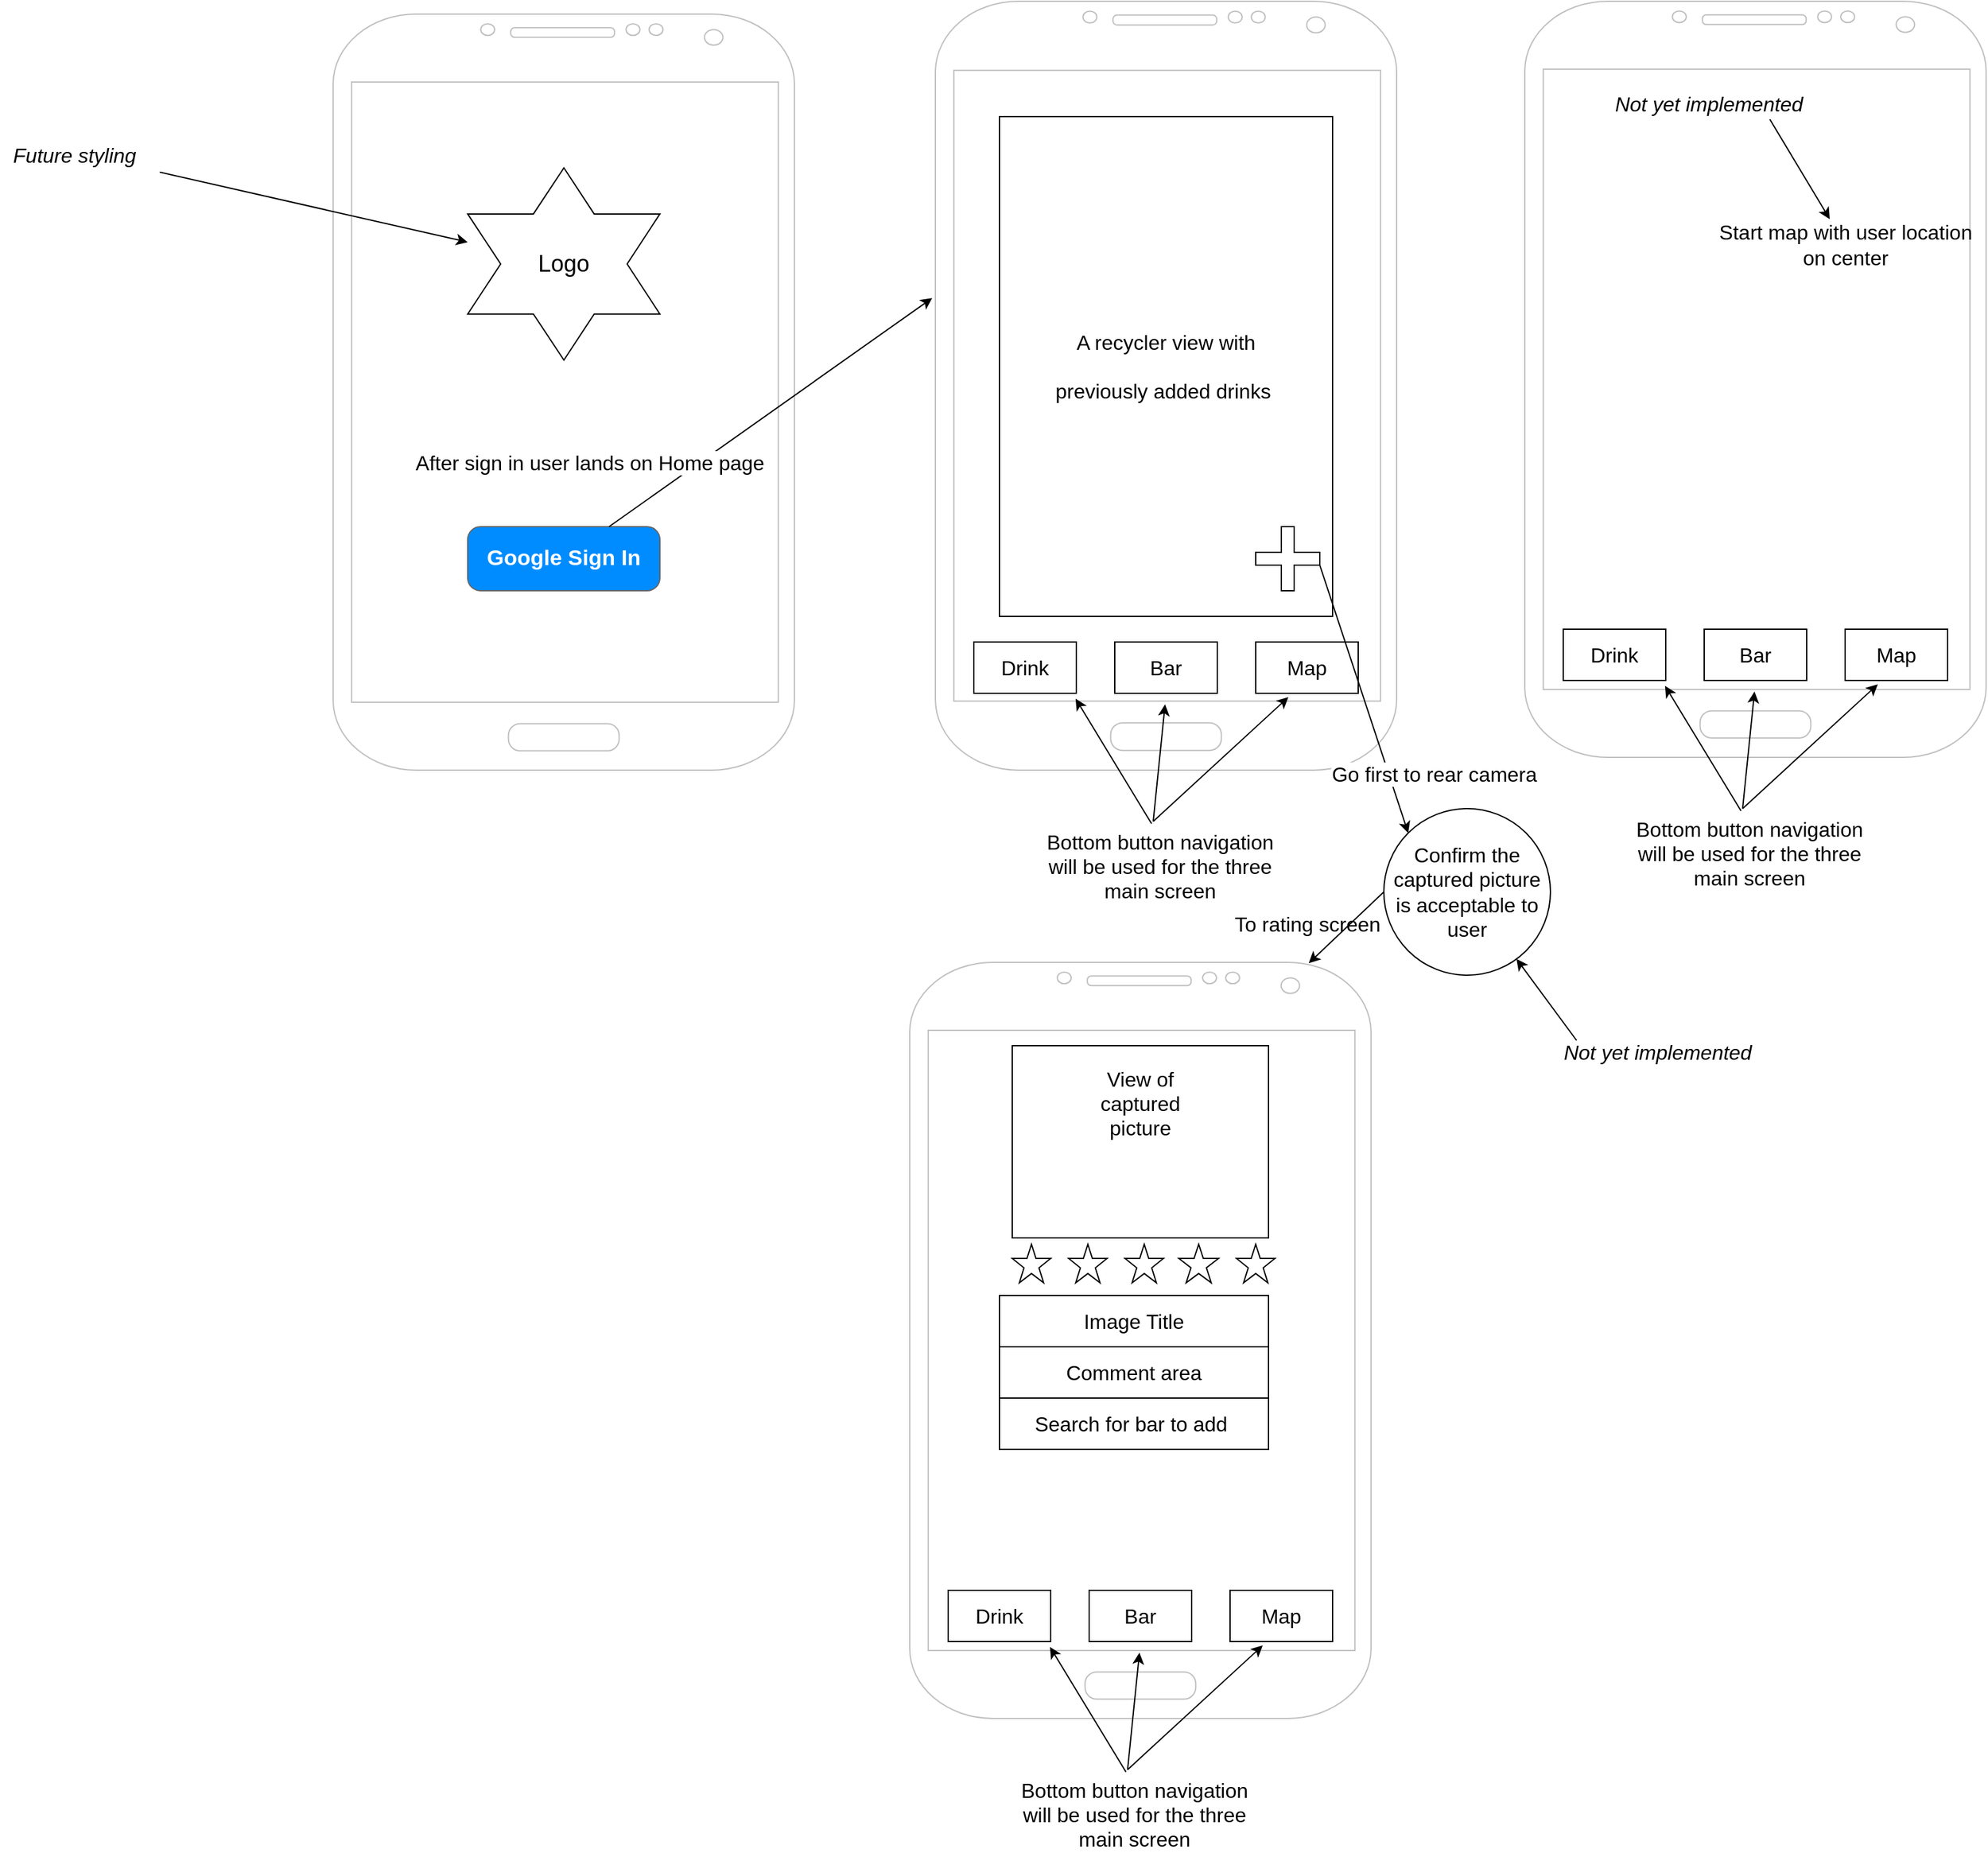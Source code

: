 <mxfile version="14.4.9" type="device"><diagram id="bA2x4f0HrEjmfIGBQZVj" name="Page-1"><mxGraphModel dx="2679" dy="1034" grid="1" gridSize="10" guides="1" tooltips="1" connect="1" arrows="1" fold="1" page="1" pageScale="1" pageWidth="850" pageHeight="1100" math="0" shadow="0"><root><mxCell id="0"/><mxCell id="1" parent="0"/><mxCell id="3H3DRTiMyvUc3eCoSPQ--7" value="" style="group" parent="1" vertex="1" connectable="0"><mxGeometry x="30" y="20" width="360" height="700" as="geometry"/></mxCell><mxCell id="3H3DRTiMyvUc3eCoSPQ--1" value="" style="verticalLabelPosition=bottom;verticalAlign=top;html=1;shadow=0;dashed=0;strokeWidth=1;shape=mxgraph.android.phone2;strokeColor=#c0c0c0;" parent="3H3DRTiMyvUc3eCoSPQ--7" vertex="1"><mxGeometry width="360" height="600" as="geometry"/></mxCell><mxCell id="3H3DRTiMyvUc3eCoSPQ--6" value="&lt;font style=&quot;font-size: 16px&quot;&gt;A recycler view with &lt;br&gt;&lt;br&gt;previously added drinks&amp;nbsp;&lt;/font&gt;" style="rounded=0;whiteSpace=wrap;html=1;" parent="3H3DRTiMyvUc3eCoSPQ--7" vertex="1"><mxGeometry x="50" y="90" width="260" height="390" as="geometry"/></mxCell><mxCell id="qYabKmIg8mGR_LBSx-X4-5" value="" style="shape=cross;whiteSpace=wrap;html=1;" vertex="1" parent="3H3DRTiMyvUc3eCoSPQ--7"><mxGeometry x="250" y="410" width="50" height="50" as="geometry"/></mxCell><mxCell id="qYabKmIg8mGR_LBSx-X4-22" value="" style="verticalLabelPosition=bottom;verticalAlign=top;html=1;shape=mxgraph.basic.rect;fillColor2=none;strokeWidth=1;size=20;indent=5;" vertex="1" parent="3H3DRTiMyvUc3eCoSPQ--7"><mxGeometry x="30" y="500" width="80" height="40" as="geometry"/></mxCell><mxCell id="qYabKmIg8mGR_LBSx-X4-23" value="" style="verticalLabelPosition=bottom;verticalAlign=top;html=1;shape=mxgraph.basic.rect;fillColor2=none;strokeWidth=1;size=20;indent=5;" vertex="1" parent="3H3DRTiMyvUc3eCoSPQ--7"><mxGeometry x="140" y="500" width="80" height="40" as="geometry"/></mxCell><mxCell id="qYabKmIg8mGR_LBSx-X4-24" value="" style="verticalLabelPosition=bottom;verticalAlign=top;html=1;shape=mxgraph.basic.rect;fillColor2=none;strokeWidth=1;size=20;indent=5;" vertex="1" parent="3H3DRTiMyvUc3eCoSPQ--7"><mxGeometry x="250" y="500" width="80" height="40" as="geometry"/></mxCell><mxCell id="qYabKmIg8mGR_LBSx-X4-25" value="&lt;font style=&quot;font-size: 16px&quot;&gt;Drink&lt;/font&gt;" style="text;html=1;strokeColor=none;fillColor=none;align=center;verticalAlign=middle;whiteSpace=wrap;rounded=0;" vertex="1" parent="3H3DRTiMyvUc3eCoSPQ--7"><mxGeometry x="50" y="510" width="40" height="20" as="geometry"/></mxCell><mxCell id="qYabKmIg8mGR_LBSx-X4-26" value="&lt;font style=&quot;font-size: 16px&quot;&gt;Bar&lt;/font&gt;" style="text;html=1;strokeColor=none;fillColor=none;align=center;verticalAlign=middle;whiteSpace=wrap;rounded=0;" vertex="1" parent="3H3DRTiMyvUc3eCoSPQ--7"><mxGeometry x="160" y="510" width="40" height="20" as="geometry"/></mxCell><mxCell id="qYabKmIg8mGR_LBSx-X4-27" value="&lt;font style=&quot;font-size: 16px&quot;&gt;Map&lt;/font&gt;" style="text;html=1;strokeColor=none;fillColor=none;align=center;verticalAlign=middle;whiteSpace=wrap;rounded=0;" vertex="1" parent="3H3DRTiMyvUc3eCoSPQ--7"><mxGeometry x="270" y="510" width="40" height="20" as="geometry"/></mxCell><mxCell id="qYabKmIg8mGR_LBSx-X4-28" value="&lt;font style=&quot;font-size: 16px&quot;&gt;Bottom button navigation&lt;br&gt;will be used for the three&lt;br&gt;main screen&lt;/font&gt;" style="text;html=1;align=center;verticalAlign=middle;resizable=0;points=[];autosize=1;" vertex="1" parent="3H3DRTiMyvUc3eCoSPQ--7"><mxGeometry x="80" y="650" width="190" height="50" as="geometry"/></mxCell><mxCell id="qYabKmIg8mGR_LBSx-X4-29" value="" style="endArrow=classic;html=1;exitX=0.467;exitY=-0.164;exitDx=0;exitDy=0;exitPerimeter=0;entryX=0.993;entryY=1.105;entryDx=0;entryDy=0;entryPerimeter=0;" edge="1" source="qYabKmIg8mGR_LBSx-X4-28" target="qYabKmIg8mGR_LBSx-X4-22" parent="3H3DRTiMyvUc3eCoSPQ--7"><mxGeometry width="50" height="50" relative="1" as="geometry"><mxPoint x="40" y="360" as="sourcePoint"/><mxPoint x="90" y="310" as="targetPoint"/></mxGeometry></mxCell><mxCell id="qYabKmIg8mGR_LBSx-X4-30" value="" style="endArrow=classic;html=1;entryX=0.498;entryY=0.913;entryDx=0;entryDy=0;entryPerimeter=0;" edge="1" parent="3H3DRTiMyvUc3eCoSPQ--7"><mxGeometry width="50" height="50" relative="1" as="geometry"><mxPoint x="170" y="640" as="sourcePoint"/><mxPoint x="179.28" y="548.67" as="targetPoint"/></mxGeometry></mxCell><mxCell id="qYabKmIg8mGR_LBSx-X4-31" value="" style="endArrow=classic;html=1;entryX=0.319;entryY=1.075;entryDx=0;entryDy=0;entryPerimeter=0;" edge="1" target="qYabKmIg8mGR_LBSx-X4-24" parent="3H3DRTiMyvUc3eCoSPQ--7"><mxGeometry width="50" height="50" relative="1" as="geometry"><mxPoint x="170" y="640" as="sourcePoint"/><mxPoint x="189.28" y="558.67" as="targetPoint"/></mxGeometry></mxCell><mxCell id="3H3DRTiMyvUc3eCoSPQ--8" value="" style="verticalLabelPosition=bottom;verticalAlign=top;html=1;shadow=0;dashed=0;strokeWidth=1;shape=mxgraph.android.phone2;strokeColor=#c0c0c0;" parent="1" vertex="1"><mxGeometry x="10" y="770" width="360" height="590" as="geometry"/></mxCell><mxCell id="3H3DRTiMyvUc3eCoSPQ--9" value="&lt;font style=&quot;font-size: 16px&quot;&gt;Confirm the captured picture is acceptable to user&lt;/font&gt;" style="ellipse;whiteSpace=wrap;html=1;aspect=fixed;" parent="1" vertex="1"><mxGeometry x="380" y="650" width="130" height="130" as="geometry"/></mxCell><mxCell id="3H3DRTiMyvUc3eCoSPQ--10" value="" style="endArrow=classic;html=1;entryX=0;entryY=0;entryDx=0;entryDy=0;exitX=0;exitY=0;exitDx=50;exitDy=30;exitPerimeter=0;" parent="1" source="qYabKmIg8mGR_LBSx-X4-5" target="3H3DRTiMyvUc3eCoSPQ--9" edge="1"><mxGeometry width="50" height="50" relative="1" as="geometry"><mxPoint x="350" y="460" as="sourcePoint"/><mxPoint x="440" y="650" as="targetPoint"/></mxGeometry></mxCell><mxCell id="3H3DRTiMyvUc3eCoSPQ--11" value="&lt;font style=&quot;font-size: 16px&quot;&gt;Go first to rear camera&lt;/font&gt;" style="edgeLabel;html=1;align=center;verticalAlign=middle;resizable=0;points=[];" parent="3H3DRTiMyvUc3eCoSPQ--10" vertex="1" connectable="0"><mxGeometry x="0.393" y="1" relative="1" as="geometry"><mxPoint x="39.77" y="16.9" as="offset"/></mxGeometry></mxCell><mxCell id="3H3DRTiMyvUc3eCoSPQ--12" value="" style="endArrow=classic;html=1;entryX=0.865;entryY=0.001;entryDx=0;entryDy=0;entryPerimeter=0;exitX=0;exitY=0.5;exitDx=0;exitDy=0;" parent="1" source="3H3DRTiMyvUc3eCoSPQ--9" target="3H3DRTiMyvUc3eCoSPQ--8" edge="1"><mxGeometry width="50" height="50" relative="1" as="geometry"><mxPoint x="390" y="700" as="sourcePoint"/><mxPoint x="440" y="650" as="targetPoint"/></mxGeometry></mxCell><mxCell id="3H3DRTiMyvUc3eCoSPQ--14" value="&lt;font style=&quot;font-size: 16px&quot;&gt;To rating screen&lt;/font&gt;" style="text;html=1;align=center;verticalAlign=middle;resizable=0;points=[];autosize=1;" parent="1" vertex="1"><mxGeometry x="255" y="730" width="130" height="20" as="geometry"/></mxCell><mxCell id="3H3DRTiMyvUc3eCoSPQ--16" value="&lt;font style=&quot;font-size: 16px&quot;&gt;Comment area&lt;/font&gt;" style="rounded=0;whiteSpace=wrap;html=1;" parent="1" vertex="1"><mxGeometry x="80" y="1070" width="210" height="40" as="geometry"/></mxCell><mxCell id="3H3DRTiMyvUc3eCoSPQ--29" value="" style="verticalLabelPosition=bottom;verticalAlign=top;html=1;shadow=0;dashed=0;strokeWidth=1;shape=mxgraph.android.phone2;strokeColor=#c0c0c0;" parent="1" vertex="1"><mxGeometry x="490" y="20" width="360" height="590" as="geometry"/></mxCell><mxCell id="3H3DRTiMyvUc3eCoSPQ--32" value="" style="shape=image;html=1;verticalAlign=top;verticalLabelPosition=bottom;labelBackgroundColor=#ffffff;imageAspect=0;aspect=fixed;image=https://cdn1.iconfinder.com/data/icons/resume-pictograms/100/Resume_Bulls-eye-128.png" parent="1" vertex="1"><mxGeometry x="640" y="270" width="60" height="60" as="geometry"/></mxCell><mxCell id="3H3DRTiMyvUc3eCoSPQ--35" value="&lt;font style=&quot;font-size: 16px&quot;&gt;Start map with user location&lt;br&gt;on center&lt;/font&gt;" style="text;html=1;align=center;verticalAlign=middle;resizable=0;points=[];autosize=1;" parent="1" vertex="1"><mxGeometry x="635" y="190" width="210" height="40" as="geometry"/></mxCell><mxCell id="J2Qc3WWtOclQVec9yhx2-2" value="" style="verticalLabelPosition=bottom;verticalAlign=top;html=1;shadow=0;dashed=0;strokeWidth=1;shape=mxgraph.android.phone2;strokeColor=#c0c0c0;" parent="1" vertex="1"><mxGeometry x="-440" y="30" width="360" height="590" as="geometry"/></mxCell><mxCell id="J2Qc3WWtOclQVec9yhx2-3" value="Google Sign In" style="strokeWidth=1;shadow=0;dashed=0;align=center;html=1;shape=mxgraph.mockup.buttons.button;strokeColor=#666666;fontColor=#ffffff;mainText=;buttonStyle=round;fontSize=17;fontStyle=1;fillColor=#008cff;whiteSpace=wrap;" parent="1" vertex="1"><mxGeometry x="-335" y="430" width="150" height="50" as="geometry"/></mxCell><mxCell id="J2Qc3WWtOclQVec9yhx2-4" value="" style="verticalLabelPosition=bottom;verticalAlign=top;html=1;shape=mxgraph.basic.6_point_star;direction=south;" parent="1" vertex="1"><mxGeometry x="-335" y="150" width="150" height="150" as="geometry"/></mxCell><mxCell id="J2Qc3WWtOclQVec9yhx2-5" value="&lt;font style=&quot;font-size: 18px&quot;&gt;Logo&lt;/font&gt;" style="text;html=1;strokeColor=none;fillColor=none;align=center;verticalAlign=middle;whiteSpace=wrap;rounded=0;" parent="1" vertex="1"><mxGeometry x="-280" y="215" width="40" height="20" as="geometry"/></mxCell><mxCell id="J2Qc3WWtOclQVec9yhx2-6" value="" style="endArrow=classic;html=1;entryX=-0.007;entryY=0.386;entryDx=0;entryDy=0;entryPerimeter=0;" parent="1" source="J2Qc3WWtOclQVec9yhx2-3" target="3H3DRTiMyvUc3eCoSPQ--1" edge="1"><mxGeometry width="50" height="50" relative="1" as="geometry"><mxPoint x="400" y="410" as="sourcePoint"/><mxPoint x="450" y="360" as="targetPoint"/></mxGeometry></mxCell><mxCell id="J2Qc3WWtOclQVec9yhx2-7" value="&lt;font style=&quot;font-size: 16px&quot;&gt;After sign in user lands on Home page&lt;/font&gt;" style="edgeLabel;html=1;align=center;verticalAlign=middle;resizable=0;points=[];" parent="J2Qc3WWtOclQVec9yhx2-6" vertex="1" connectable="0"><mxGeometry x="-0.094" relative="1" as="geometry"><mxPoint x="-129.62" y="30.86" as="offset"/></mxGeometry></mxCell><mxCell id="J2Qc3WWtOclQVec9yhx2-8" value="" style="rounded=0;whiteSpace=wrap;html=1;" parent="1" vertex="1"><mxGeometry x="90" y="835" width="200" height="150" as="geometry"/></mxCell><mxCell id="J2Qc3WWtOclQVec9yhx2-9" value="&lt;font style=&quot;font-size: 16px&quot;&gt;View of captured picture&lt;/font&gt;" style="text;html=1;strokeColor=none;fillColor=none;align=center;verticalAlign=middle;whiteSpace=wrap;rounded=0;" parent="1" vertex="1"><mxGeometry x="170" y="870" width="40" height="20" as="geometry"/></mxCell><mxCell id="qYabKmIg8mGR_LBSx-X4-1" value="&lt;font style=&quot;font-size: 16px&quot;&gt;&lt;i&gt;Future styling&amp;nbsp;&lt;/i&gt;&lt;/font&gt;" style="text;html=1;align=center;verticalAlign=middle;resizable=0;points=[];autosize=1;" vertex="1" parent="1"><mxGeometry x="-700" y="130" width="120" height="20" as="geometry"/></mxCell><mxCell id="qYabKmIg8mGR_LBSx-X4-4" value="" style="endArrow=classic;html=1;exitX=1.039;exitY=1.166;exitDx=0;exitDy=0;exitPerimeter=0;" edge="1" parent="1" source="qYabKmIg8mGR_LBSx-X4-1" target="J2Qc3WWtOclQVec9yhx2-4"><mxGeometry width="50" height="50" relative="1" as="geometry"><mxPoint x="50" y="550" as="sourcePoint"/><mxPoint x="100" y="500" as="targetPoint"/></mxGeometry></mxCell><mxCell id="qYabKmIg8mGR_LBSx-X4-6" value="&lt;i&gt;&lt;font style=&quot;font-size: 16px&quot;&gt;Not yet implemented&lt;/font&gt;&amp;nbsp;&lt;/i&gt;" style="text;html=1;align=center;verticalAlign=middle;resizable=0;points=[];autosize=1;" vertex="1" parent="1"><mxGeometry x="510" y="830" width="170" height="20" as="geometry"/></mxCell><mxCell id="qYabKmIg8mGR_LBSx-X4-7" value="" style="group" vertex="1" connectable="0" parent="1"><mxGeometry x="90" y="990" width="205" height="30" as="geometry"/></mxCell><mxCell id="3H3DRTiMyvUc3eCoSPQ--17" value="" style="verticalLabelPosition=bottom;verticalAlign=top;html=1;shape=mxgraph.basic.star;spacingLeft=2;spacingRight=3;spacing=0;direction=east;" parent="qYabKmIg8mGR_LBSx-X4-7" vertex="1"><mxGeometry x="175" width="30" height="30" as="geometry"/></mxCell><mxCell id="3H3DRTiMyvUc3eCoSPQ--18" value="" style="verticalLabelPosition=bottom;verticalAlign=top;html=1;shape=mxgraph.basic.star;spacingLeft=2;spacingRight=3;spacing=0;direction=east;" parent="qYabKmIg8mGR_LBSx-X4-7" vertex="1"><mxGeometry x="130" width="31" height="30" as="geometry"/></mxCell><mxCell id="3H3DRTiMyvUc3eCoSPQ--19" value="" style="verticalLabelPosition=bottom;verticalAlign=top;html=1;shape=mxgraph.basic.star;spacingLeft=2;spacingRight=3;spacing=0;direction=east;" parent="qYabKmIg8mGR_LBSx-X4-7" vertex="1"><mxGeometry x="88" width="30" height="30" as="geometry"/></mxCell><mxCell id="3H3DRTiMyvUc3eCoSPQ--20" value="" style="verticalLabelPosition=bottom;verticalAlign=top;html=1;shape=mxgraph.basic.star;spacingLeft=2;spacingRight=3;spacing=0;direction=east;" parent="qYabKmIg8mGR_LBSx-X4-7" vertex="1"><mxGeometry x="44" width="30" height="30" as="geometry"/></mxCell><mxCell id="3H3DRTiMyvUc3eCoSPQ--21" value="" style="verticalLabelPosition=bottom;verticalAlign=top;html=1;shape=mxgraph.basic.star;spacingLeft=2;spacingRight=3;spacing=0;direction=east;" parent="qYabKmIg8mGR_LBSx-X4-7" vertex="1"><mxGeometry width="30" height="30" as="geometry"/></mxCell><mxCell id="qYabKmIg8mGR_LBSx-X4-8" value="" style="verticalLabelPosition=bottom;verticalAlign=top;html=1;shape=mxgraph.basic.rect;fillColor2=none;strokeWidth=1;size=20;indent=5;" vertex="1" parent="1"><mxGeometry x="40" y="1260" width="80" height="40" as="geometry"/></mxCell><mxCell id="qYabKmIg8mGR_LBSx-X4-9" value="" style="verticalLabelPosition=bottom;verticalAlign=top;html=1;shape=mxgraph.basic.rect;fillColor2=none;strokeWidth=1;size=20;indent=5;" vertex="1" parent="1"><mxGeometry x="150" y="1260" width="80" height="40" as="geometry"/></mxCell><mxCell id="qYabKmIg8mGR_LBSx-X4-10" value="" style="verticalLabelPosition=bottom;verticalAlign=top;html=1;shape=mxgraph.basic.rect;fillColor2=none;strokeWidth=1;size=20;indent=5;" vertex="1" parent="1"><mxGeometry x="260" y="1260" width="80" height="40" as="geometry"/></mxCell><mxCell id="qYabKmIg8mGR_LBSx-X4-11" value="&lt;font style=&quot;font-size: 16px&quot;&gt;Image Title&lt;/font&gt;" style="rounded=0;whiteSpace=wrap;html=1;" vertex="1" parent="1"><mxGeometry x="80" y="1030" width="210" height="40" as="geometry"/></mxCell><mxCell id="qYabKmIg8mGR_LBSx-X4-12" value="&lt;font style=&quot;font-size: 16px&quot;&gt;Search for bar to add&amp;nbsp;&lt;/font&gt;" style="rounded=0;whiteSpace=wrap;html=1;" vertex="1" parent="1"><mxGeometry x="80" y="1110" width="210" height="40" as="geometry"/></mxCell><mxCell id="qYabKmIg8mGR_LBSx-X4-13" value="&lt;font style=&quot;font-size: 16px&quot;&gt;Drink&lt;/font&gt;" style="text;html=1;strokeColor=none;fillColor=none;align=center;verticalAlign=middle;whiteSpace=wrap;rounded=0;" vertex="1" parent="1"><mxGeometry x="60" y="1270" width="40" height="20" as="geometry"/></mxCell><mxCell id="qYabKmIg8mGR_LBSx-X4-14" value="&lt;font style=&quot;font-size: 16px&quot;&gt;Bar&lt;/font&gt;" style="text;html=1;strokeColor=none;fillColor=none;align=center;verticalAlign=middle;whiteSpace=wrap;rounded=0;" vertex="1" parent="1"><mxGeometry x="170" y="1270" width="40" height="20" as="geometry"/></mxCell><mxCell id="qYabKmIg8mGR_LBSx-X4-15" value="&lt;font style=&quot;font-size: 16px&quot;&gt;Map&lt;/font&gt;" style="text;html=1;strokeColor=none;fillColor=none;align=center;verticalAlign=middle;whiteSpace=wrap;rounded=0;" vertex="1" parent="1"><mxGeometry x="280" y="1270" width="40" height="20" as="geometry"/></mxCell><mxCell id="qYabKmIg8mGR_LBSx-X4-16" value="&lt;font style=&quot;font-size: 16px&quot;&gt;Bottom button navigation&lt;br&gt;will be used for the three&lt;br&gt;main screen&lt;/font&gt;" style="text;html=1;align=center;verticalAlign=middle;resizable=0;points=[];autosize=1;" vertex="1" parent="1"><mxGeometry x="90" y="1410" width="190" height="50" as="geometry"/></mxCell><mxCell id="qYabKmIg8mGR_LBSx-X4-17" value="" style="endArrow=classic;html=1;exitX=0.467;exitY=-0.164;exitDx=0;exitDy=0;exitPerimeter=0;entryX=0.993;entryY=1.105;entryDx=0;entryDy=0;entryPerimeter=0;" edge="1" parent="1" source="qYabKmIg8mGR_LBSx-X4-16" target="qYabKmIg8mGR_LBSx-X4-8"><mxGeometry width="50" height="50" relative="1" as="geometry"><mxPoint x="50" y="1120" as="sourcePoint"/><mxPoint x="100" y="1070" as="targetPoint"/></mxGeometry></mxCell><mxCell id="qYabKmIg8mGR_LBSx-X4-18" value="" style="endArrow=classic;html=1;entryX=0.498;entryY=0.913;entryDx=0;entryDy=0;entryPerimeter=0;" edge="1" parent="1" target="3H3DRTiMyvUc3eCoSPQ--8"><mxGeometry width="50" height="50" relative="1" as="geometry"><mxPoint x="180" y="1400" as="sourcePoint"/><mxPoint x="129.44" y="1314.2" as="targetPoint"/></mxGeometry></mxCell><mxCell id="qYabKmIg8mGR_LBSx-X4-19" value="" style="endArrow=classic;html=1;entryX=0.319;entryY=1.075;entryDx=0;entryDy=0;entryPerimeter=0;" edge="1" parent="1" target="qYabKmIg8mGR_LBSx-X4-10"><mxGeometry width="50" height="50" relative="1" as="geometry"><mxPoint x="180" y="1400" as="sourcePoint"/><mxPoint x="199.28" y="1318.67" as="targetPoint"/></mxGeometry></mxCell><mxCell id="qYabKmIg8mGR_LBSx-X4-20" value="" style="endArrow=classic;html=1;exitX=0.12;exitY=0.044;exitDx=0;exitDy=0;exitPerimeter=0;" edge="1" parent="1" source="qYabKmIg8mGR_LBSx-X4-6" target="3H3DRTiMyvUc3eCoSPQ--9"><mxGeometry width="50" height="50" relative="1" as="geometry"><mxPoint x="590" y="807" as="sourcePoint"/><mxPoint x="695.52" y="710" as="targetPoint"/></mxGeometry></mxCell><mxCell id="qYabKmIg8mGR_LBSx-X4-21" value="" style="endArrow=classic;html=1;exitX=0.772;exitY=1.105;exitDx=0;exitDy=0;exitPerimeter=0;" edge="1" parent="1" source="qYabKmIg8mGR_LBSx-X4-42" target="3H3DRTiMyvUc3eCoSPQ--35"><mxGeometry width="50" height="50" relative="1" as="geometry"><mxPoint x="762.08" y="620" as="sourcePoint"/><mxPoint x="710" y="647.3" as="targetPoint"/></mxGeometry></mxCell><mxCell id="qYabKmIg8mGR_LBSx-X4-32" value="" style="verticalLabelPosition=bottom;verticalAlign=top;html=1;shape=mxgraph.basic.rect;fillColor2=none;strokeWidth=1;size=20;indent=5;" vertex="1" parent="1"><mxGeometry x="520" y="510" width="80" height="40" as="geometry"/></mxCell><mxCell id="qYabKmIg8mGR_LBSx-X4-33" value="" style="verticalLabelPosition=bottom;verticalAlign=top;html=1;shape=mxgraph.basic.rect;fillColor2=none;strokeWidth=1;size=20;indent=5;" vertex="1" parent="1"><mxGeometry x="630" y="510" width="80" height="40" as="geometry"/></mxCell><mxCell id="qYabKmIg8mGR_LBSx-X4-34" value="" style="verticalLabelPosition=bottom;verticalAlign=top;html=1;shape=mxgraph.basic.rect;fillColor2=none;strokeWidth=1;size=20;indent=5;" vertex="1" parent="1"><mxGeometry x="740" y="510" width="80" height="40" as="geometry"/></mxCell><mxCell id="qYabKmIg8mGR_LBSx-X4-35" value="&lt;font style=&quot;font-size: 16px&quot;&gt;Drink&lt;/font&gt;" style="text;html=1;strokeColor=none;fillColor=none;align=center;verticalAlign=middle;whiteSpace=wrap;rounded=0;" vertex="1" parent="1"><mxGeometry x="540" y="520" width="40" height="20" as="geometry"/></mxCell><mxCell id="qYabKmIg8mGR_LBSx-X4-36" value="&lt;font style=&quot;font-size: 16px&quot;&gt;Bar&lt;/font&gt;" style="text;html=1;strokeColor=none;fillColor=none;align=center;verticalAlign=middle;whiteSpace=wrap;rounded=0;" vertex="1" parent="1"><mxGeometry x="650" y="520" width="40" height="20" as="geometry"/></mxCell><mxCell id="qYabKmIg8mGR_LBSx-X4-37" value="&lt;font style=&quot;font-size: 16px&quot;&gt;Map&lt;/font&gt;" style="text;html=1;strokeColor=none;fillColor=none;align=center;verticalAlign=middle;whiteSpace=wrap;rounded=0;" vertex="1" parent="1"><mxGeometry x="760" y="520" width="40" height="20" as="geometry"/></mxCell><mxCell id="qYabKmIg8mGR_LBSx-X4-38" value="&lt;font style=&quot;font-size: 16px&quot;&gt;Bottom button navigation&lt;br&gt;will be used for the three&lt;br&gt;main screen&lt;/font&gt;" style="text;html=1;align=center;verticalAlign=middle;resizable=0;points=[];autosize=1;" vertex="1" parent="1"><mxGeometry x="570" y="660" width="190" height="50" as="geometry"/></mxCell><mxCell id="qYabKmIg8mGR_LBSx-X4-39" value="" style="endArrow=classic;html=1;exitX=0.467;exitY=-0.164;exitDx=0;exitDy=0;exitPerimeter=0;entryX=0.993;entryY=1.105;entryDx=0;entryDy=0;entryPerimeter=0;" edge="1" source="qYabKmIg8mGR_LBSx-X4-38" target="qYabKmIg8mGR_LBSx-X4-32" parent="1"><mxGeometry width="50" height="50" relative="1" as="geometry"><mxPoint x="530" y="370" as="sourcePoint"/><mxPoint x="580" y="320" as="targetPoint"/></mxGeometry></mxCell><mxCell id="qYabKmIg8mGR_LBSx-X4-40" value="" style="endArrow=classic;html=1;entryX=0.498;entryY=0.913;entryDx=0;entryDy=0;entryPerimeter=0;" edge="1" parent="1"><mxGeometry width="50" height="50" relative="1" as="geometry"><mxPoint x="660" y="650" as="sourcePoint"/><mxPoint x="669.28" y="558.67" as="targetPoint"/></mxGeometry></mxCell><mxCell id="qYabKmIg8mGR_LBSx-X4-41" value="" style="endArrow=classic;html=1;entryX=0.319;entryY=1.075;entryDx=0;entryDy=0;entryPerimeter=0;" edge="1" target="qYabKmIg8mGR_LBSx-X4-34" parent="1"><mxGeometry width="50" height="50" relative="1" as="geometry"><mxPoint x="660" y="650" as="sourcePoint"/><mxPoint x="679.28" y="568.67" as="targetPoint"/></mxGeometry></mxCell><mxCell id="qYabKmIg8mGR_LBSx-X4-42" value="&lt;i&gt;&lt;font style=&quot;font-size: 16px&quot;&gt;Not yet implemented&lt;/font&gt;&amp;nbsp;&lt;/i&gt;" style="text;html=1;align=center;verticalAlign=middle;resizable=0;points=[];autosize=1;" vertex="1" parent="1"><mxGeometry x="550" y="90" width="170" height="20" as="geometry"/></mxCell></root></mxGraphModel></diagram></mxfile>